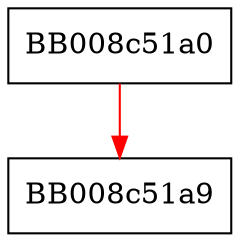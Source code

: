 digraph __memcpy_chk_erms {
  node [shape="box"];
  graph [splines=ortho];
  BB008c51a0 -> BB008c51a9 [color="red"];
}